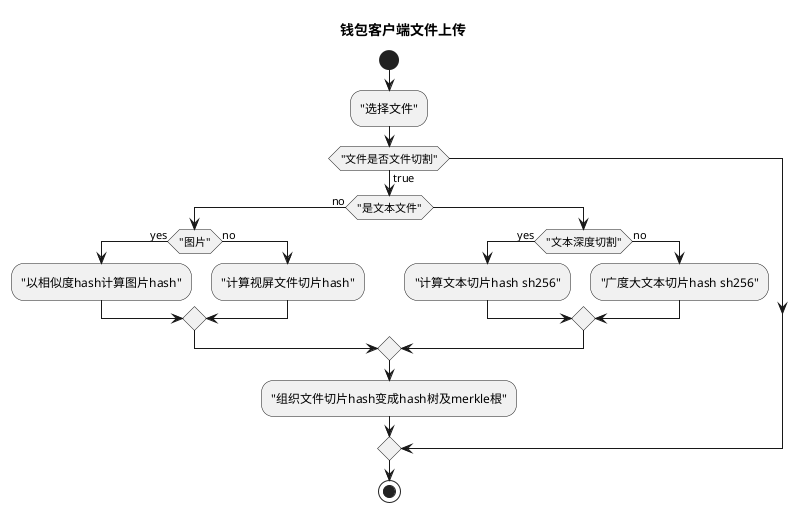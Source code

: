 @startuml
title  钱包客户端文件上传
start
:"选择文件";
if ("文件是否文件切割") then (true)
    if ("是文本文件") then (no)
        if ("图片") then (yes)
           :"以相似度hash计算图片hash";
        else (no)
            :"计算视屏文件切片hash";
        endif
    else
        if ("文本深度切割") then (yes)
            :"计算文本切片hash sh256";
        else (no)
            :"广度大文本切片hash sh256";
        endif
    endif
    :"组织文件切片hash变成hash树及merkle根";
endif
stop
@enduml